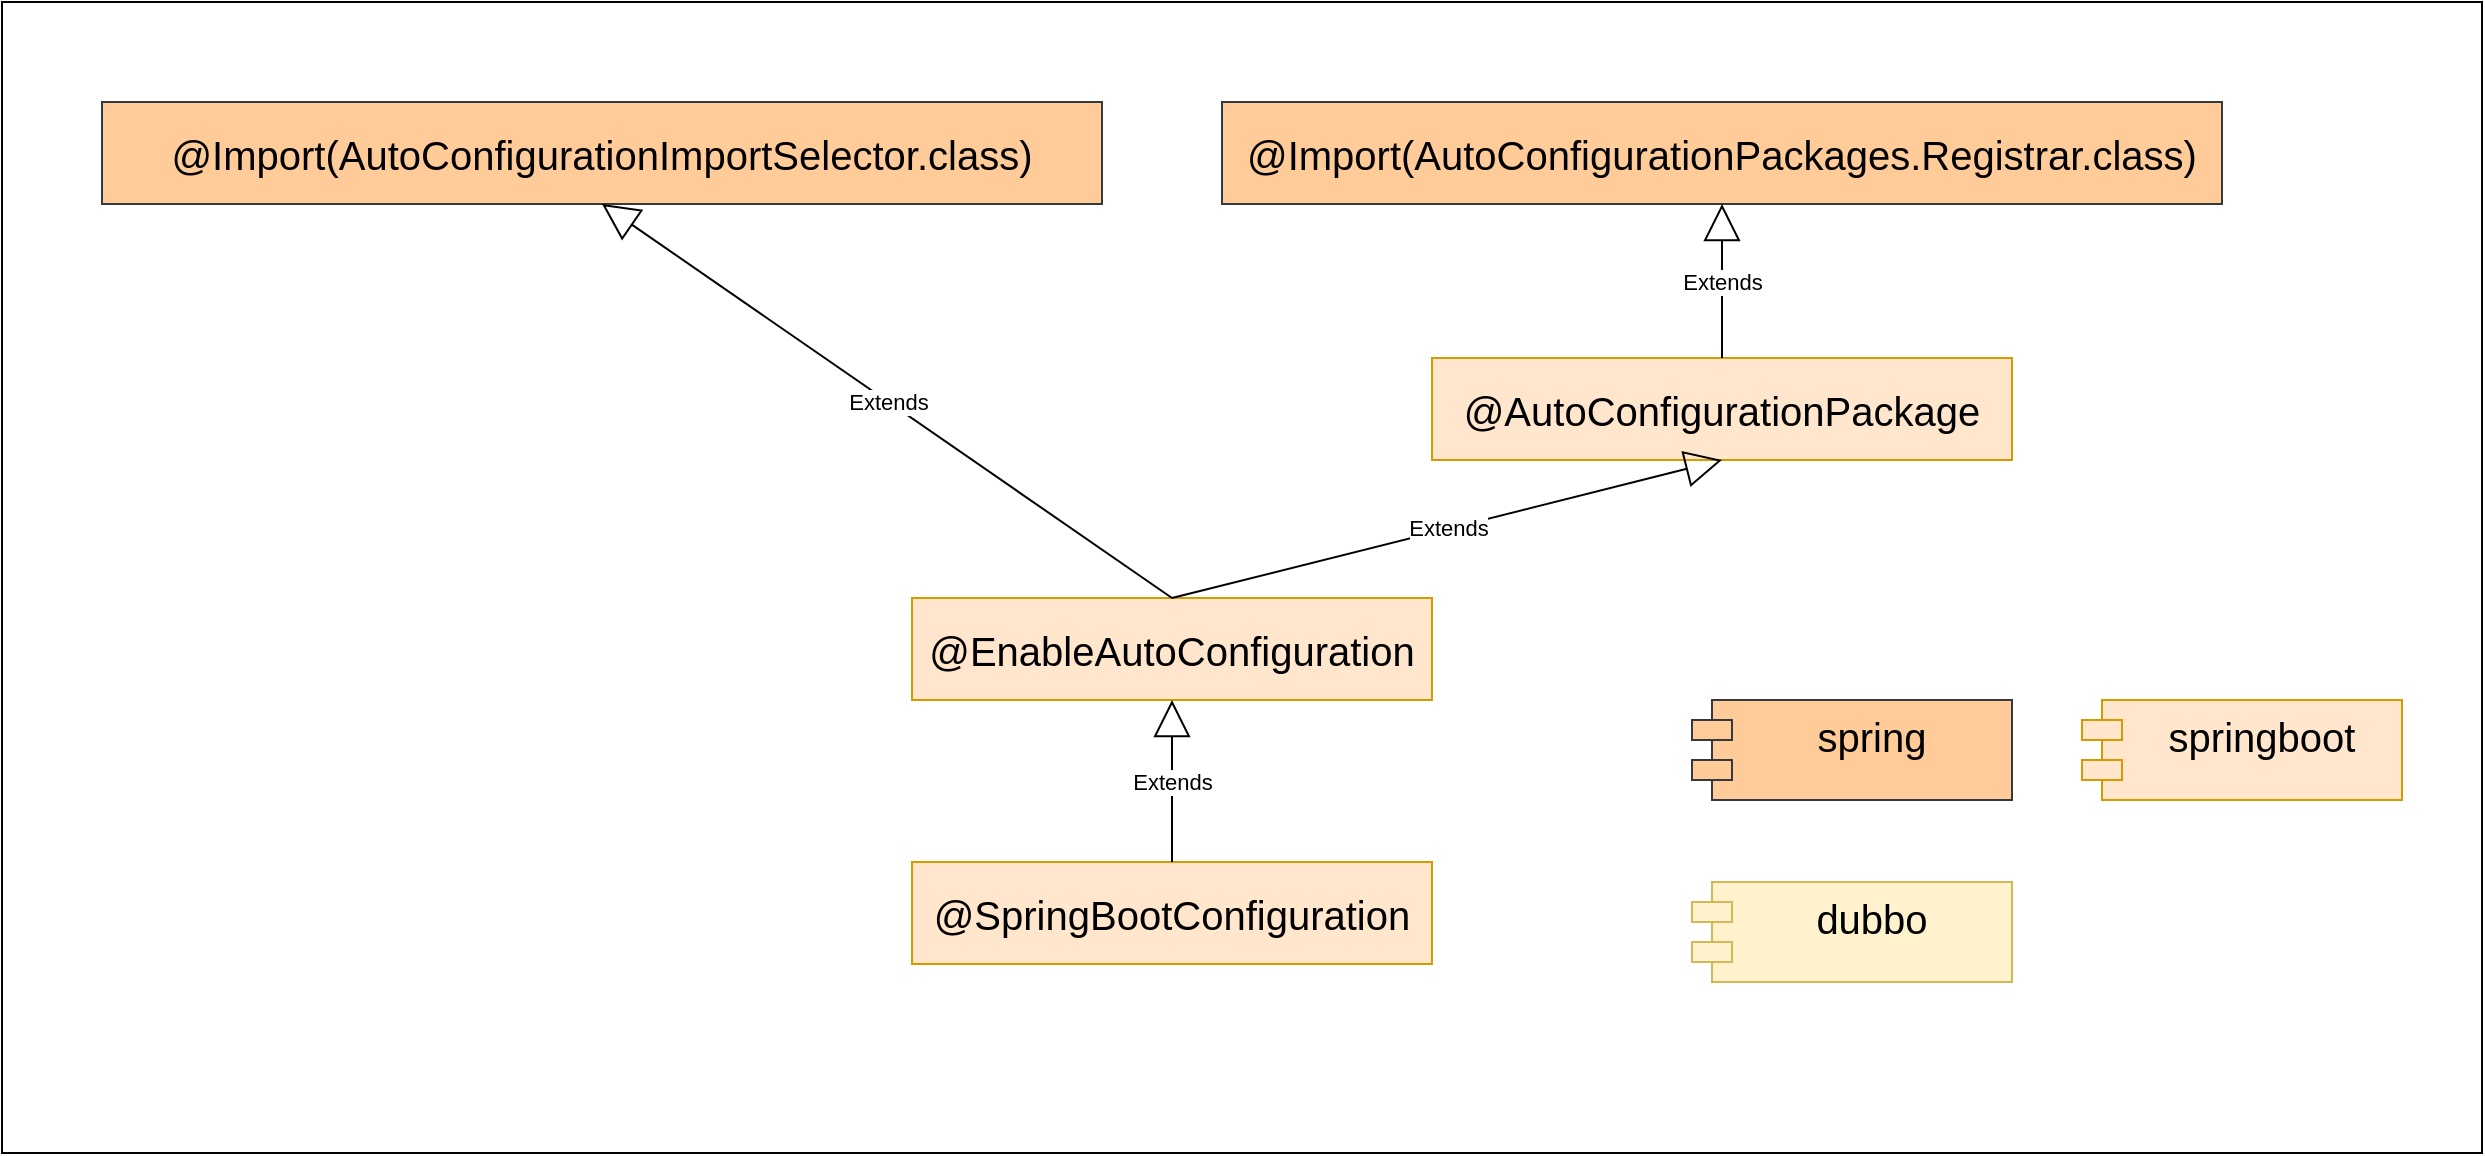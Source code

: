 <mxfile version="28.2.5">
  <diagram name="第 1 页" id="A2wYnKDMZFF023bxGnZ8">
    <mxGraphModel dx="3204" dy="1313" grid="1" gridSize="10" guides="1" tooltips="1" connect="1" arrows="1" fold="1" page="1" pageScale="1" pageWidth="827" pageHeight="1169" math="0" shadow="0">
      <root>
        <mxCell id="0" />
        <mxCell id="1" parent="0" />
        <mxCell id="lc5mf7nCTQjh2SExQ85K-13" value="" style="rounded=0;whiteSpace=wrap;html=1;" parent="1" vertex="1">
          <mxGeometry x="-740" y="50" width="1240" height="575.5" as="geometry" />
        </mxCell>
        <mxCell id="mEVcy1A5f8fxIJjsYzMS-37" value="dubbo&lt;div&gt;&lt;br&gt;&lt;/div&gt;" style="shape=module;align=left;spacingLeft=20;align=center;verticalAlign=top;whiteSpace=wrap;html=1;fontSize=20;fillColor=#fff2cc;strokeColor=#d6b656;" parent="1" vertex="1">
          <mxGeometry x="105" y="490" width="160" height="50" as="geometry" />
        </mxCell>
        <mxCell id="dmNFYRCC_EVl9eXUpVEG-11" value="spring&lt;div&gt;&lt;br&gt;&lt;/div&gt;" style="shape=module;align=left;spacingLeft=20;align=center;verticalAlign=top;whiteSpace=wrap;html=1;fontSize=20;fillColor=#ffcc99;strokeColor=#36393d;" parent="1" vertex="1">
          <mxGeometry x="105" y="399" width="160" height="50" as="geometry" />
        </mxCell>
        <mxCell id="HinASl0Kt4Q7WlVEa3fy-1" value="springboot&lt;div&gt;&lt;br&gt;&lt;/div&gt;" style="shape=module;align=left;spacingLeft=20;align=center;verticalAlign=top;whiteSpace=wrap;html=1;fontSize=20;fillColor=#ffe6cc;strokeColor=#d79b00;" parent="1" vertex="1">
          <mxGeometry x="300" y="399" width="160" height="50" as="geometry" />
        </mxCell>
        <mxCell id="HinASl0Kt4Q7WlVEa3fy-2" value="@SpringBootConfiguration" style="html=1;whiteSpace=wrap;fontSize=20;verticalAlign=middle;align=center;fontStyle=0;fillColor=#ffe6cc;strokeColor=#d79b00;" parent="1" vertex="1">
          <mxGeometry x="-285" y="480" width="260" height="51" as="geometry" />
        </mxCell>
        <mxCell id="HinASl0Kt4Q7WlVEa3fy-3" value="@EnableAutoConfiguration" style="html=1;whiteSpace=wrap;fontSize=20;verticalAlign=middle;align=center;fontStyle=0;fillColor=#ffe6cc;strokeColor=#d79b00;" parent="1" vertex="1">
          <mxGeometry x="-285" y="348" width="260" height="51" as="geometry" />
        </mxCell>
        <mxCell id="HinASl0Kt4Q7WlVEa3fy-4" value="@AutoConfigurationPackage" style="html=1;whiteSpace=wrap;fontSize=20;verticalAlign=middle;align=center;fontStyle=0;fillColor=#ffe6cc;strokeColor=#d79b00;" parent="1" vertex="1">
          <mxGeometry x="-25" y="228" width="290" height="51" as="geometry" />
        </mxCell>
        <mxCell id="HinASl0Kt4Q7WlVEa3fy-5" value="@Import(AutoConfigurationPackages.Registrar.class)" style="html=1;whiteSpace=wrap;fontSize=20;verticalAlign=middle;align=center;fontStyle=0;fillColor=#ffcc99;strokeColor=#36393d;" parent="1" vertex="1">
          <mxGeometry x="-130" y="100" width="500" height="51" as="geometry" />
        </mxCell>
        <mxCell id="HinASl0Kt4Q7WlVEa3fy-6" value="Extends" style="endArrow=block;endSize=16;endFill=0;html=1;rounded=0;exitX=0.5;exitY=0;exitDx=0;exitDy=0;entryX=0.5;entryY=1;entryDx=0;entryDy=0;" parent="1" source="HinASl0Kt4Q7WlVEa3fy-4" target="HinASl0Kt4Q7WlVEa3fy-5" edge="1">
          <mxGeometry width="160" relative="1" as="geometry">
            <mxPoint x="-50" y="210" as="sourcePoint" />
            <mxPoint x="110" y="210" as="targetPoint" />
          </mxGeometry>
        </mxCell>
        <mxCell id="HinASl0Kt4Q7WlVEa3fy-7" value="Extends" style="endArrow=block;endSize=16;endFill=0;html=1;rounded=0;exitX=0.5;exitY=0;exitDx=0;exitDy=0;entryX=0.5;entryY=1;entryDx=0;entryDy=0;" parent="1" source="HinASl0Kt4Q7WlVEa3fy-3" target="HinASl0Kt4Q7WlVEa3fy-4" edge="1">
          <mxGeometry width="160" relative="1" as="geometry">
            <mxPoint x="-110" y="310" as="sourcePoint" />
            <mxPoint x="50" y="310" as="targetPoint" />
          </mxGeometry>
        </mxCell>
        <mxCell id="HinASl0Kt4Q7WlVEa3fy-8" value="Extends" style="endArrow=block;endSize=16;endFill=0;html=1;rounded=0;exitX=0.5;exitY=0;exitDx=0;exitDy=0;entryX=0.5;entryY=1;entryDx=0;entryDy=0;" parent="1" source="HinASl0Kt4Q7WlVEa3fy-2" target="HinASl0Kt4Q7WlVEa3fy-3" edge="1">
          <mxGeometry width="160" relative="1" as="geometry">
            <mxPoint x="-220" y="410" as="sourcePoint" />
            <mxPoint x="-60" y="410" as="targetPoint" />
          </mxGeometry>
        </mxCell>
        <mxCell id="HinASl0Kt4Q7WlVEa3fy-9" value="@Import(AutoConfigurationImportSelector.class)" style="html=1;whiteSpace=wrap;fontSize=20;verticalAlign=middle;align=center;fontStyle=0;fillColor=#ffcc99;strokeColor=#36393d;" parent="1" vertex="1">
          <mxGeometry x="-690" y="100" width="500" height="51" as="geometry" />
        </mxCell>
        <mxCell id="HinASl0Kt4Q7WlVEa3fy-10" value="Extends" style="endArrow=block;endSize=16;endFill=0;html=1;rounded=0;exitX=0.5;exitY=0;exitDx=0;exitDy=0;entryX=0.5;entryY=1;entryDx=0;entryDy=0;" parent="1" source="HinASl0Kt4Q7WlVEa3fy-3" target="HinASl0Kt4Q7WlVEa3fy-9" edge="1">
          <mxGeometry width="160" relative="1" as="geometry">
            <mxPoint x="-440" y="310" as="sourcePoint" />
            <mxPoint x="-280" y="310" as="targetPoint" />
          </mxGeometry>
        </mxCell>
      </root>
    </mxGraphModel>
  </diagram>
</mxfile>
